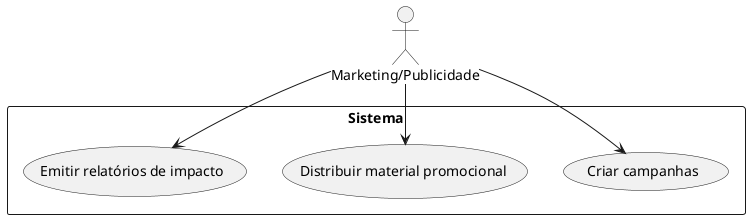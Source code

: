 @startuml Marketing
actor "Marketing/Publicidade" as MKT
rectangle Sistema {
  MKT --> (Criar campanhas)
  MKT --> (Distribuir material promocional)
  MKT --> (Emitir relatórios de impacto)
}
@enduml